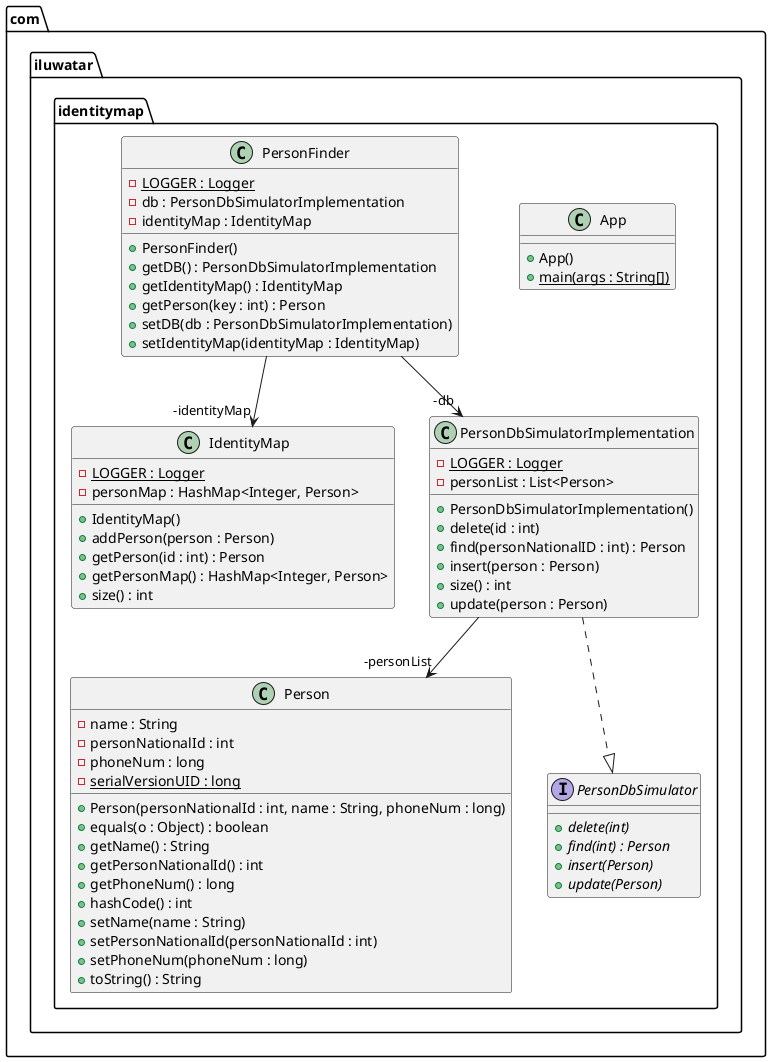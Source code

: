 @startuml
package com.iluwatar.identitymap {
  class App {
    + App()
    + main(args : String[]) {static}
  }
  class IdentityMap {
    - LOGGER : Logger {static}
    - personMap : HashMap<Integer, Person>
    + IdentityMap()
    + addPerson(person : Person)
    + getPerson(id : int) : Person
    + getPersonMap() : HashMap<Integer, Person>
    + size() : int
  }
  class Person {
    - name : String
    - personNationalId : int
    - phoneNum : long
    - serialVersionUID : long {static}
    + Person(personNationalId : int, name : String, phoneNum : long)
    + equals(o : Object) : boolean
    + getName() : String
    + getPersonNationalId() : int
    + getPhoneNum() : long
    + hashCode() : int
    + setName(name : String)
    + setPersonNationalId(personNationalId : int)
    + setPhoneNum(phoneNum : long)
    + toString() : String
  }
  interface PersonDbSimulator {
    + delete(int) {abstract}
    + find(int) : Person {abstract}
    + insert(Person) {abstract}
    + update(Person) {abstract}
  }
  class PersonDbSimulatorImplementation {
    - LOGGER : Logger {static}
    - personList : List<Person>
    + PersonDbSimulatorImplementation()
    + delete(id : int)
    + find(personNationalID : int) : Person
    + insert(person : Person)
    + size() : int
    + update(person : Person)
  }
  class PersonFinder {
    - LOGGER : Logger {static}
    - db : PersonDbSimulatorImplementation
    - identityMap : IdentityMap
    + PersonFinder()
    + getDB() : PersonDbSimulatorImplementation
    + getIdentityMap() : IdentityMap
    + getPerson(key : int) : Person
    + setDB(db : PersonDbSimulatorImplementation)
    + setIdentityMap(identityMap : IdentityMap)
  }
}
PersonFinder -->  "-db" PersonDbSimulatorImplementation
PersonFinder -->  "-identityMap" IdentityMap
PersonDbSimulatorImplementation -->  "-personList" Person
PersonDbSimulatorImplementation ..|> PersonDbSimulator 
@enduml